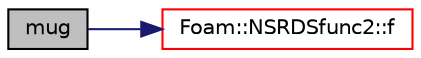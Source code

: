 digraph "mug"
{
  bgcolor="transparent";
  edge [fontname="Helvetica",fontsize="10",labelfontname="Helvetica",labelfontsize="10"];
  node [fontname="Helvetica",fontsize="10",shape=record];
  rankdir="LR";
  Node104 [label="mug",height=0.2,width=0.4,color="black", fillcolor="grey75", style="filled", fontcolor="black"];
  Node104 -> Node105 [color="midnightblue",fontsize="10",style="solid",fontname="Helvetica"];
  Node105 [label="Foam::NSRDSfunc2::f",height=0.2,width=0.4,color="red",URL="$a31781.html#a44a3c8c9472a1fd8054ed8f5fd36e77a",tooltip="Evaluate the function and return the result. "];
}
